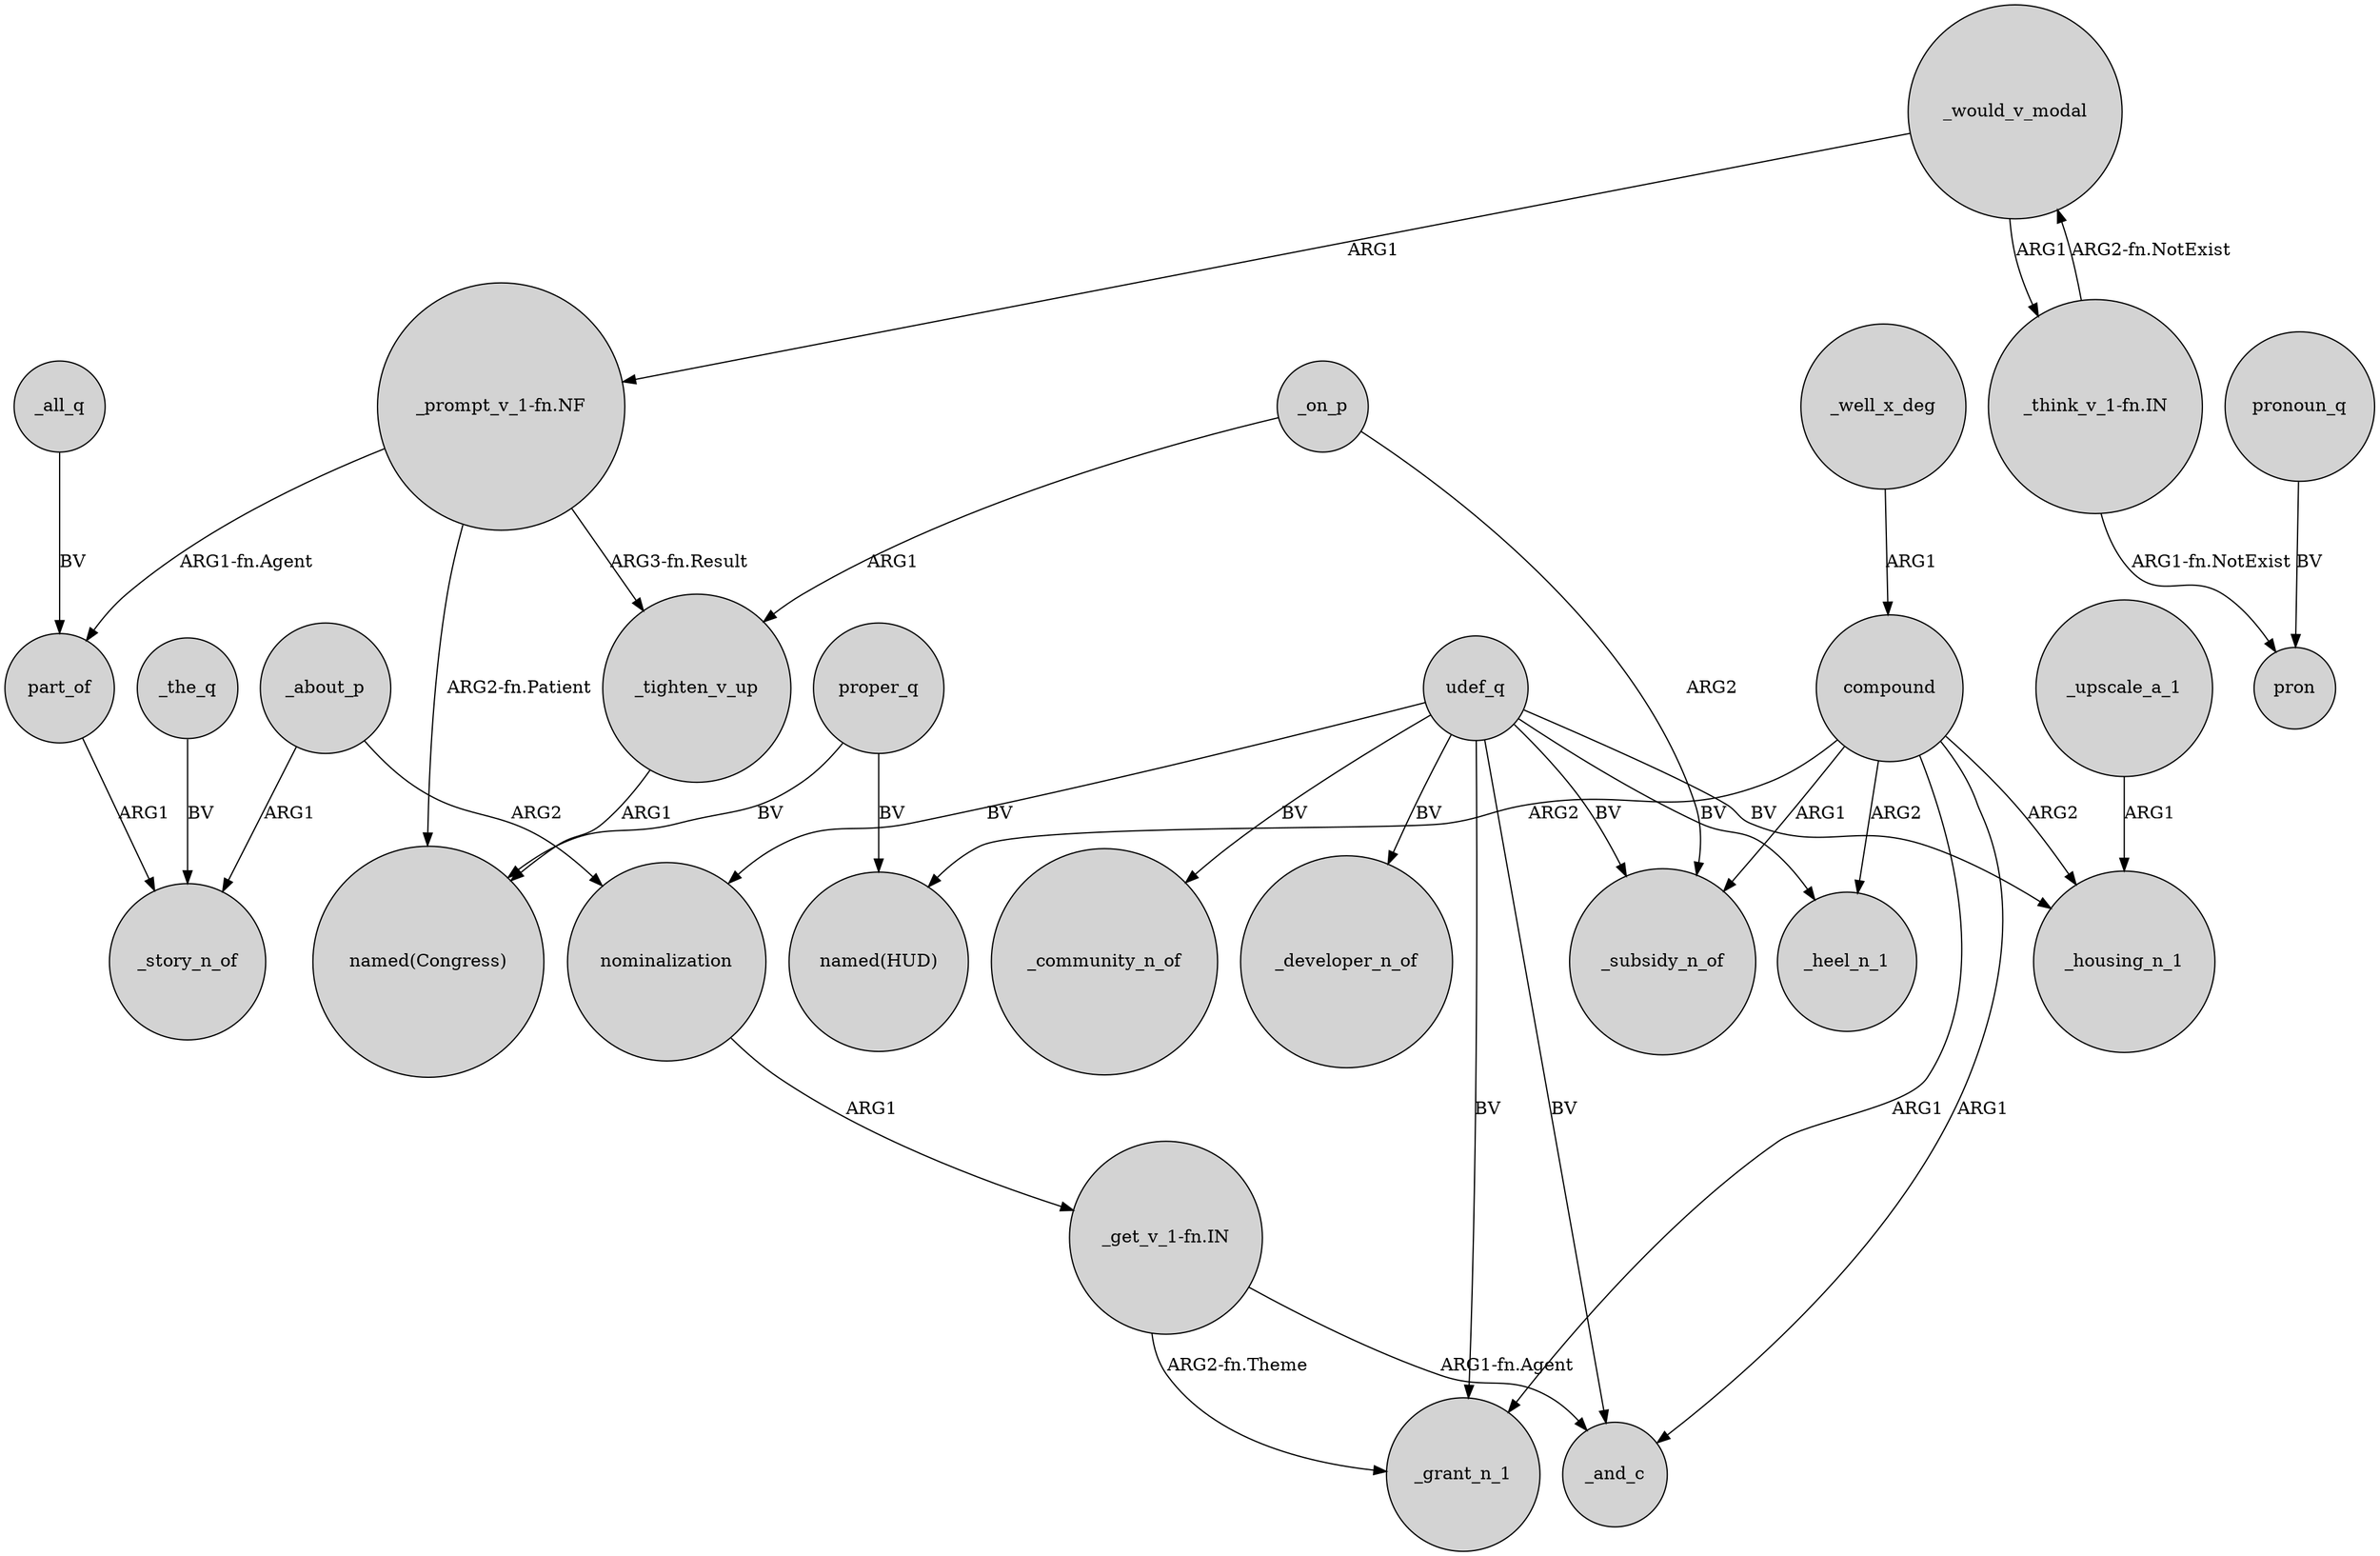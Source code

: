 digraph {
	node [shape=circle style=filled]
	_about_p -> _story_n_of [label=ARG1]
	_all_q -> part_of [label=BV]
	udef_q -> _community_n_of [label=BV]
	proper_q -> "named(HUD)" [label=BV]
	"_think_v_1-fn.IN" -> pron [label="ARG1-fn.NotExist"]
	"_get_v_1-fn.IN" -> _and_c [label="ARG1-fn.Agent"]
	_about_p -> nominalization [label=ARG2]
	udef_q -> _housing_n_1 [label=BV]
	udef_q -> _heel_n_1 [label=BV]
	compound -> _heel_n_1 [label=ARG2]
	"_get_v_1-fn.IN" -> _grant_n_1 [label="ARG2-fn.Theme"]
	"_prompt_v_1-fn.NF" -> _tighten_v_up [label="ARG3-fn.Result"]
	"_prompt_v_1-fn.NF" -> "named(Congress)" [label="ARG2-fn.Patient"]
	proper_q -> "named(Congress)" [label=BV]
	nominalization -> "_get_v_1-fn.IN" [label=ARG1]
	_would_v_modal -> "_think_v_1-fn.IN" [label=ARG1]
	pronoun_q -> pron [label=BV]
	udef_q -> _developer_n_of [label=BV]
	_on_p -> _subsidy_n_of [label=ARG2]
	_the_q -> _story_n_of [label=BV]
	compound -> _and_c [label=ARG1]
	udef_q -> nominalization [label=BV]
	_well_x_deg -> compound [label=ARG1]
	"_prompt_v_1-fn.NF" -> part_of [label="ARG1-fn.Agent"]
	"_think_v_1-fn.IN" -> _would_v_modal [label="ARG2-fn.NotExist"]
	compound -> "named(HUD)" [label=ARG2]
	compound -> _grant_n_1 [label=ARG1]
	part_of -> _story_n_of [label=ARG1]
	udef_q -> _subsidy_n_of [label=BV]
	compound -> _housing_n_1 [label=ARG2]
	_would_v_modal -> "_prompt_v_1-fn.NF" [label=ARG1]
	_on_p -> _tighten_v_up [label=ARG1]
	udef_q -> _and_c [label=BV]
	_tighten_v_up -> "named(Congress)" [label=ARG1]
	_upscale_a_1 -> _housing_n_1 [label=ARG1]
	compound -> _subsidy_n_of [label=ARG1]
	udef_q -> _grant_n_1 [label=BV]
}
